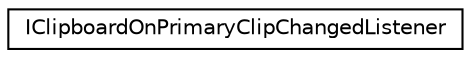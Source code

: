 digraph G
{
  edge [fontname="Helvetica",fontsize="10",labelfontname="Helvetica",labelfontsize="10"];
  node [fontname="Helvetica",fontsize="10",shape=record];
  rankdir=LR;
  Node1 [label="IClipboardOnPrimaryClipChangedListener",height=0.2,width=0.4,color="black", fillcolor="white", style="filled",URL="$d8/dd7/class_i_clipboard_on_primary_clip_changed_listener.html",tooltip="Defines a listener callback that is invoked when the primary clip on the clipboard changes..."];
}
